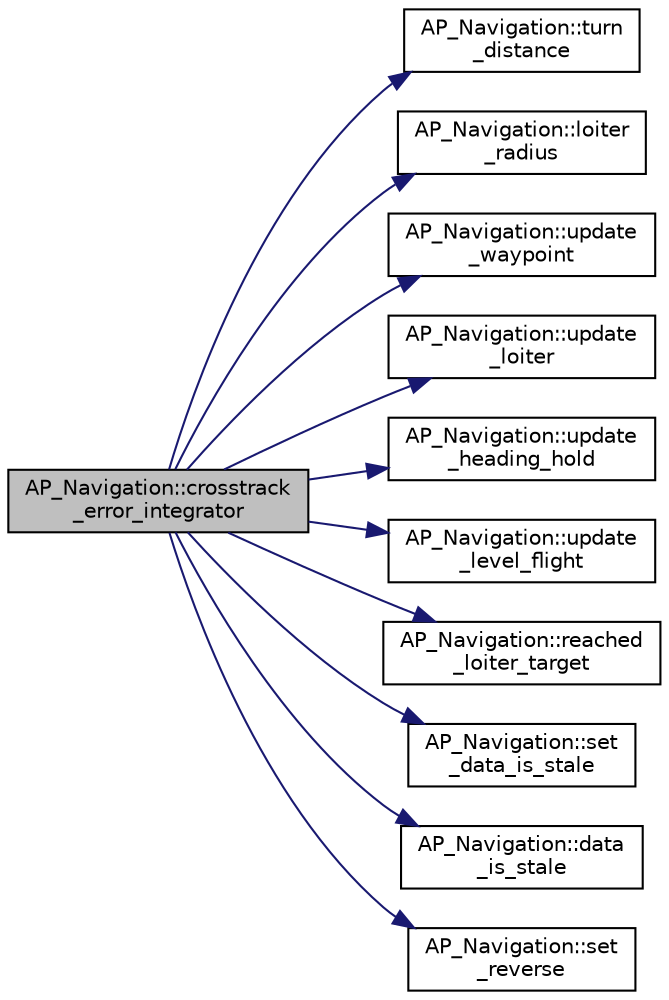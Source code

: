 digraph "AP_Navigation::crosstrack_error_integrator"
{
 // INTERACTIVE_SVG=YES
  edge [fontname="Helvetica",fontsize="10",labelfontname="Helvetica",labelfontsize="10"];
  node [fontname="Helvetica",fontsize="10",shape=record];
  rankdir="LR";
  Node1 [label="AP_Navigation::crosstrack\l_error_integrator",height=0.2,width=0.4,color="black", fillcolor="grey75", style="filled", fontcolor="black"];
  Node1 -> Node2 [color="midnightblue",fontsize="10",style="solid",fontname="Helvetica"];
  Node2 [label="AP_Navigation::turn\l_distance",height=0.2,width=0.4,color="black", fillcolor="white", style="filled",URL="$classAP__Navigation.html#a4b1b299bc9c5098752454db398c0c15e"];
  Node1 -> Node3 [color="midnightblue",fontsize="10",style="solid",fontname="Helvetica"];
  Node3 [label="AP_Navigation::loiter\l_radius",height=0.2,width=0.4,color="black", fillcolor="white", style="filled",URL="$classAP__Navigation.html#ada2d6e8ef32e024406dd5ac94a29e060"];
  Node1 -> Node4 [color="midnightblue",fontsize="10",style="solid",fontname="Helvetica"];
  Node4 [label="AP_Navigation::update\l_waypoint",height=0.2,width=0.4,color="black", fillcolor="white", style="filled",URL="$classAP__Navigation.html#acbff1d37eab53cfb052773759a27148c"];
  Node1 -> Node5 [color="midnightblue",fontsize="10",style="solid",fontname="Helvetica"];
  Node5 [label="AP_Navigation::update\l_loiter",height=0.2,width=0.4,color="black", fillcolor="white", style="filled",URL="$classAP__Navigation.html#a97a9971938227d8e88c267b33e841e0d"];
  Node1 -> Node6 [color="midnightblue",fontsize="10",style="solid",fontname="Helvetica"];
  Node6 [label="AP_Navigation::update\l_heading_hold",height=0.2,width=0.4,color="black", fillcolor="white", style="filled",URL="$classAP__Navigation.html#a29f135a82c3164fbae1b48bebf5be5a9"];
  Node1 -> Node7 [color="midnightblue",fontsize="10",style="solid",fontname="Helvetica"];
  Node7 [label="AP_Navigation::update\l_level_flight",height=0.2,width=0.4,color="black", fillcolor="white", style="filled",URL="$classAP__Navigation.html#aa6fa755257b9e74c8270d923182ac521"];
  Node1 -> Node8 [color="midnightblue",fontsize="10",style="solid",fontname="Helvetica"];
  Node8 [label="AP_Navigation::reached\l_loiter_target",height=0.2,width=0.4,color="black", fillcolor="white", style="filled",URL="$classAP__Navigation.html#a49641d53f16e6b2c4474f86faaa63c46"];
  Node1 -> Node9 [color="midnightblue",fontsize="10",style="solid",fontname="Helvetica"];
  Node9 [label="AP_Navigation::set\l_data_is_stale",height=0.2,width=0.4,color="black", fillcolor="white", style="filled",URL="$classAP__Navigation.html#a4a669de1fc9ad65a0ee16c3ed92c06f0"];
  Node1 -> Node10 [color="midnightblue",fontsize="10",style="solid",fontname="Helvetica"];
  Node10 [label="AP_Navigation::data\l_is_stale",height=0.2,width=0.4,color="black", fillcolor="white", style="filled",URL="$classAP__Navigation.html#a96099657add7ada675d850a41ca62b54"];
  Node1 -> Node11 [color="midnightblue",fontsize="10",style="solid",fontname="Helvetica"];
  Node11 [label="AP_Navigation::set\l_reverse",height=0.2,width=0.4,color="black", fillcolor="white", style="filled",URL="$classAP__Navigation.html#afb3398e0453a804780c84b65cd802607"];
}
